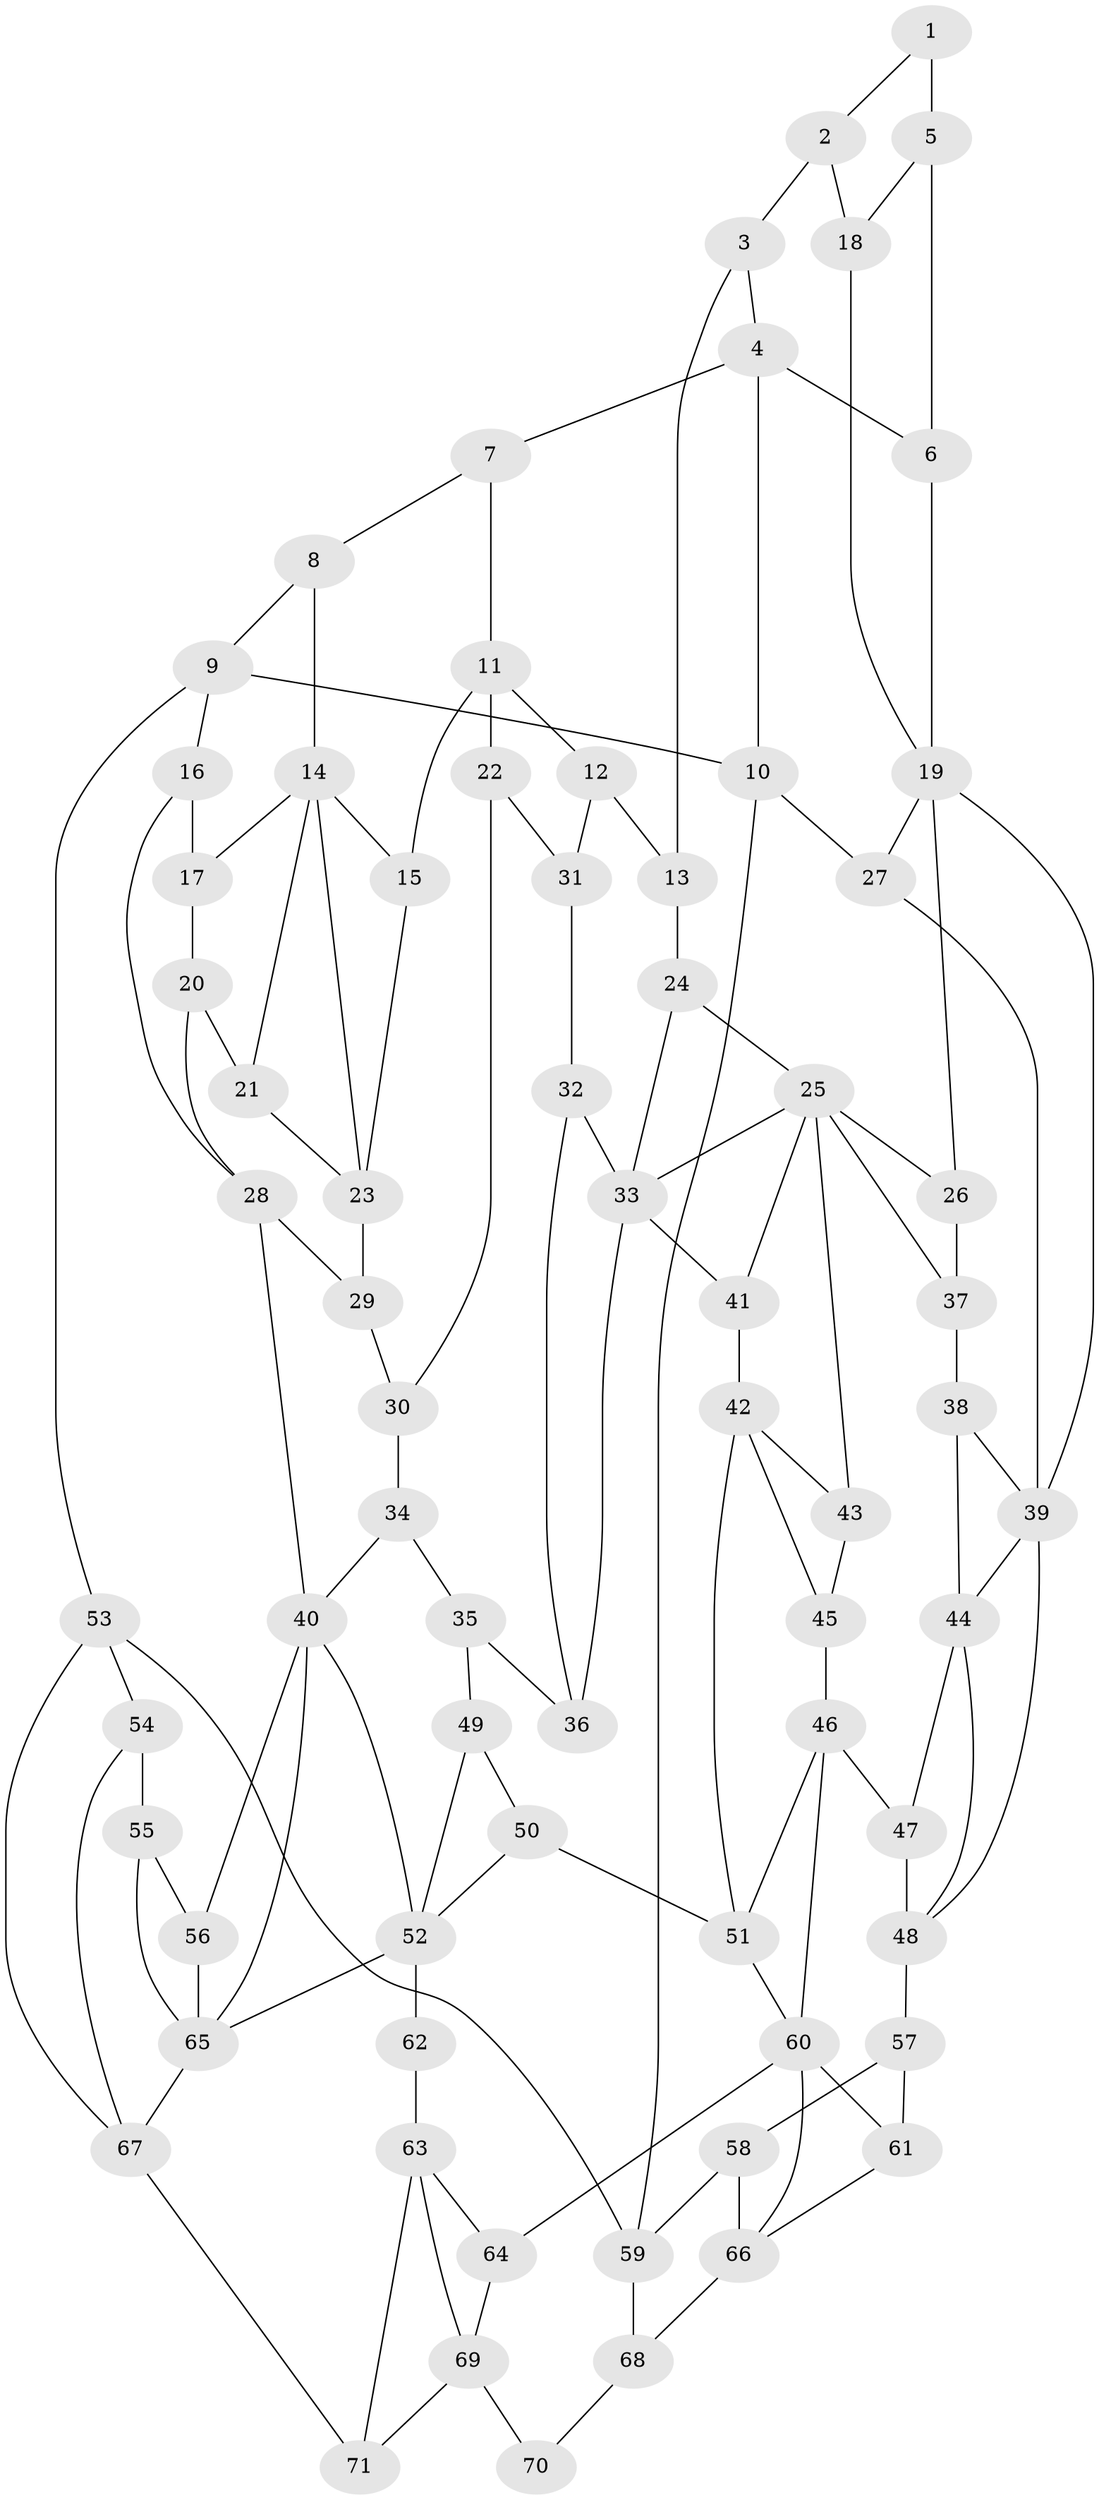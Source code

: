 // original degree distribution, {3: 0.014084507042253521, 4: 0.2323943661971831, 5: 0.5352112676056338, 6: 0.21830985915492956}
// Generated by graph-tools (version 1.1) at 2025/38/03/09/25 02:38:26]
// undirected, 71 vertices, 123 edges
graph export_dot {
graph [start="1"]
  node [color=gray90,style=filled];
  1;
  2;
  3;
  4;
  5;
  6;
  7;
  8;
  9;
  10;
  11;
  12;
  13;
  14;
  15;
  16;
  17;
  18;
  19;
  20;
  21;
  22;
  23;
  24;
  25;
  26;
  27;
  28;
  29;
  30;
  31;
  32;
  33;
  34;
  35;
  36;
  37;
  38;
  39;
  40;
  41;
  42;
  43;
  44;
  45;
  46;
  47;
  48;
  49;
  50;
  51;
  52;
  53;
  54;
  55;
  56;
  57;
  58;
  59;
  60;
  61;
  62;
  63;
  64;
  65;
  66;
  67;
  68;
  69;
  70;
  71;
  1 -- 2 [weight=1.0];
  1 -- 5 [weight=3.0];
  2 -- 3 [weight=1.0];
  2 -- 18 [weight=1.0];
  3 -- 4 [weight=1.0];
  3 -- 13 [weight=1.0];
  4 -- 6 [weight=1.0];
  4 -- 7 [weight=1.0];
  4 -- 10 [weight=1.0];
  5 -- 6 [weight=2.0];
  5 -- 18 [weight=1.0];
  6 -- 19 [weight=1.0];
  7 -- 8 [weight=1.0];
  7 -- 11 [weight=1.0];
  8 -- 9 [weight=1.0];
  8 -- 14 [weight=1.0];
  9 -- 10 [weight=1.0];
  9 -- 16 [weight=1.0];
  9 -- 53 [weight=1.0];
  10 -- 27 [weight=1.0];
  10 -- 59 [weight=1.0];
  11 -- 12 [weight=1.0];
  11 -- 15 [weight=2.0];
  11 -- 22 [weight=2.0];
  12 -- 13 [weight=1.0];
  12 -- 31 [weight=1.0];
  13 -- 24 [weight=1.0];
  14 -- 15 [weight=1.0];
  14 -- 17 [weight=1.0];
  14 -- 21 [weight=1.0];
  14 -- 23 [weight=1.0];
  15 -- 23 [weight=1.0];
  16 -- 17 [weight=1.0];
  16 -- 28 [weight=1.0];
  17 -- 20 [weight=1.0];
  18 -- 19 [weight=1.0];
  19 -- 26 [weight=1.0];
  19 -- 27 [weight=1.0];
  19 -- 39 [weight=1.0];
  20 -- 21 [weight=4.0];
  20 -- 28 [weight=1.0];
  21 -- 23 [weight=1.0];
  22 -- 30 [weight=1.0];
  22 -- 31 [weight=1.0];
  23 -- 29 [weight=1.0];
  24 -- 25 [weight=1.0];
  24 -- 33 [weight=1.0];
  25 -- 26 [weight=1.0];
  25 -- 33 [weight=1.0];
  25 -- 37 [weight=1.0];
  25 -- 41 [weight=1.0];
  25 -- 43 [weight=1.0];
  26 -- 37 [weight=1.0];
  27 -- 39 [weight=1.0];
  28 -- 29 [weight=1.0];
  28 -- 40 [weight=2.0];
  29 -- 30 [weight=1.0];
  30 -- 34 [weight=1.0];
  31 -- 32 [weight=1.0];
  32 -- 33 [weight=1.0];
  32 -- 36 [weight=1.0];
  33 -- 36 [weight=1.0];
  33 -- 41 [weight=1.0];
  34 -- 35 [weight=1.0];
  34 -- 40 [weight=1.0];
  35 -- 36 [weight=1.0];
  35 -- 49 [weight=1.0];
  37 -- 38 [weight=1.0];
  38 -- 39 [weight=1.0];
  38 -- 44 [weight=1.0];
  39 -- 44 [weight=1.0];
  39 -- 48 [weight=1.0];
  40 -- 52 [weight=1.0];
  40 -- 56 [weight=1.0];
  40 -- 65 [weight=1.0];
  41 -- 42 [weight=2.0];
  42 -- 43 [weight=1.0];
  42 -- 45 [weight=1.0];
  42 -- 51 [weight=2.0];
  43 -- 45 [weight=1.0];
  44 -- 47 [weight=1.0];
  44 -- 48 [weight=1.0];
  45 -- 46 [weight=1.0];
  46 -- 47 [weight=1.0];
  46 -- 51 [weight=1.0];
  46 -- 60 [weight=1.0];
  47 -- 48 [weight=1.0];
  48 -- 57 [weight=2.0];
  49 -- 50 [weight=1.0];
  49 -- 52 [weight=1.0];
  50 -- 51 [weight=1.0];
  50 -- 52 [weight=1.0];
  51 -- 60 [weight=1.0];
  52 -- 62 [weight=2.0];
  52 -- 65 [weight=1.0];
  53 -- 54 [weight=1.0];
  53 -- 59 [weight=1.0];
  53 -- 67 [weight=1.0];
  54 -- 55 [weight=4.0];
  54 -- 67 [weight=1.0];
  55 -- 56 [weight=1.0];
  55 -- 65 [weight=1.0];
  56 -- 65 [weight=1.0];
  57 -- 58 [weight=1.0];
  57 -- 61 [weight=2.0];
  58 -- 59 [weight=1.0];
  58 -- 66 [weight=2.0];
  59 -- 68 [weight=1.0];
  60 -- 61 [weight=1.0];
  60 -- 64 [weight=1.0];
  60 -- 66 [weight=1.0];
  61 -- 66 [weight=1.0];
  62 -- 63 [weight=2.0];
  63 -- 64 [weight=1.0];
  63 -- 69 [weight=2.0];
  63 -- 71 [weight=1.0];
  64 -- 69 [weight=1.0];
  65 -- 67 [weight=1.0];
  66 -- 68 [weight=2.0];
  67 -- 71 [weight=1.0];
  68 -- 70 [weight=2.0];
  69 -- 70 [weight=2.0];
  69 -- 71 [weight=1.0];
}
